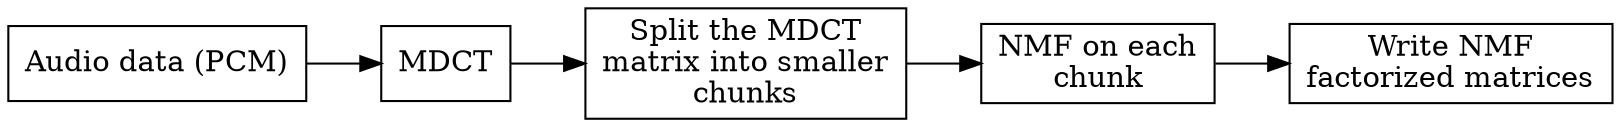 digraph G {
	rankdir=LR;
	ratio="compress";
	node [shape="box"];

	PCM [label="Audio data (PCM)"]
	MDCT [label="MDCT"]
	SPLT [label="Split the MDCT\nmatrix into smaller\nchunks"]
	NMF [label="NMF on each\nchunk"]
	WRITE [label="Write NMF\nfactorized matrices"]
	
	PCM -> MDCT
	MDCT -> SPLT
	SPLT -> NMF
	NMF -> WRITE
}
